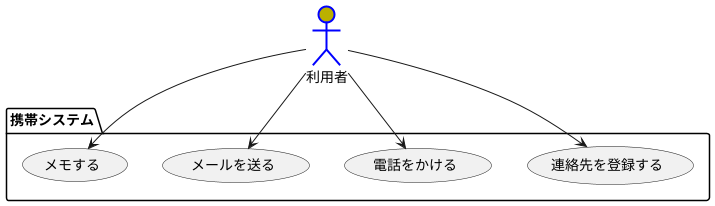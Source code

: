 @startuml ユースケース図
' left to right direction
actor 利用者 #BBB000;line:Blue;line.bold;
package 携帯システム {
usecase 連絡先を登録する
usecase 電話をかける
usecase メールを送る
usecase メモする
}
利用者 --> 連絡先を登録する
利用者 --> 電話をかける
利用者 --> メールを送る
利用者 --> メモする
@enduml
例
